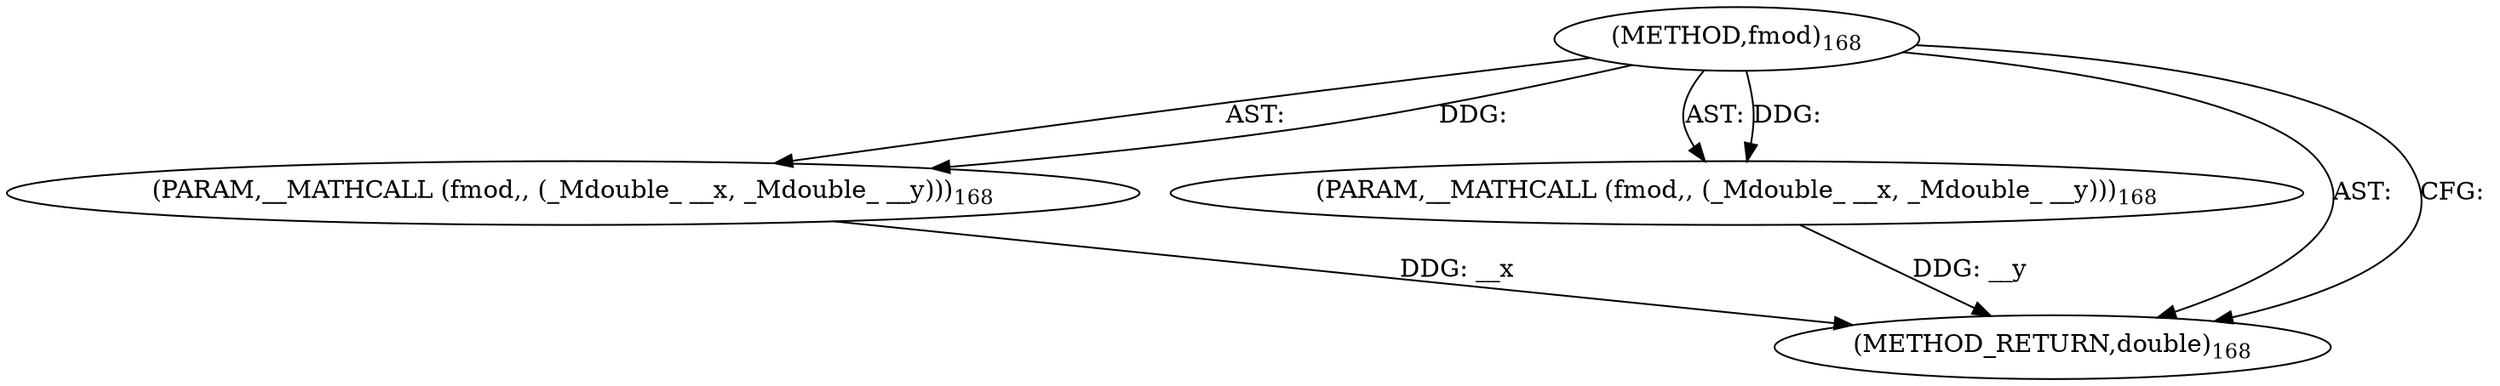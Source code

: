 digraph "fmod" {  
"6321" [label = <(METHOD,fmod)<SUB>168</SUB>> ]
"6322" [label = <(PARAM,__MATHCALL (fmod,, (_Mdouble_ __x, _Mdouble_ __y)))<SUB>168</SUB>> ]
"6323" [label = <(PARAM,__MATHCALL (fmod,, (_Mdouble_ __x, _Mdouble_ __y)))<SUB>168</SUB>> ]
"6324" [label = <(METHOD_RETURN,double)<SUB>168</SUB>> ]
  "6321" -> "6322"  [ label = "AST: "] 
  "6321" -> "6323"  [ label = "AST: "] 
  "6321" -> "6324"  [ label = "AST: "] 
  "6321" -> "6324"  [ label = "CFG: "] 
  "6322" -> "6324"  [ label = "DDG: __x"] 
  "6323" -> "6324"  [ label = "DDG: __y"] 
  "6321" -> "6322"  [ label = "DDG: "] 
  "6321" -> "6323"  [ label = "DDG: "] 
}

